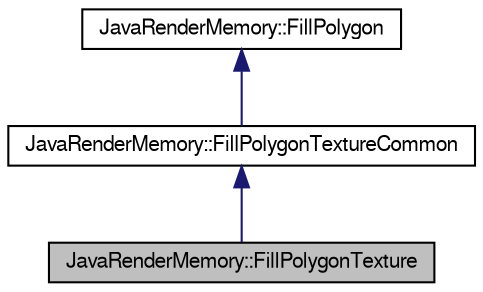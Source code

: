digraph G
{
  bgcolor="transparent";
  edge [fontname="FreeSans",fontsize=10,labelfontname="FreeSans",labelfontsize=10];
  node [fontname="FreeSans",fontsize=10,shape=record];
  Node1 [label="JavaRenderMemory::FillPolygonTexture",height=0.2,width=0.4,color="black", fillcolor="grey75", style="filled" fontcolor="black"];
  Node2 -> Node1 [dir=back,color="midnightblue",fontsize=10,style="solid",fontname="FreeSans"];
  Node2 [label="JavaRenderMemory::FillPolygonTextureCommon",height=0.2,width=0.4,color="black",URL="$class_java_render_memory_1_1_fill_polygon_texture_common.html",tooltip="テクスチャポリゴン塗りつぶしの基本クラス。"];
  Node3 -> Node2 [dir=back,color="midnightblue",fontsize=10,style="solid",fontname="FreeSans"];
  Node3 [label="JavaRenderMemory::FillPolygon",height=0.2,width=0.4,color="black",URL="$class_java_render_memory_1_1_fill_polygon.html",tooltip="ポリゴン塗りつぶしの基本クラス。"];
}
